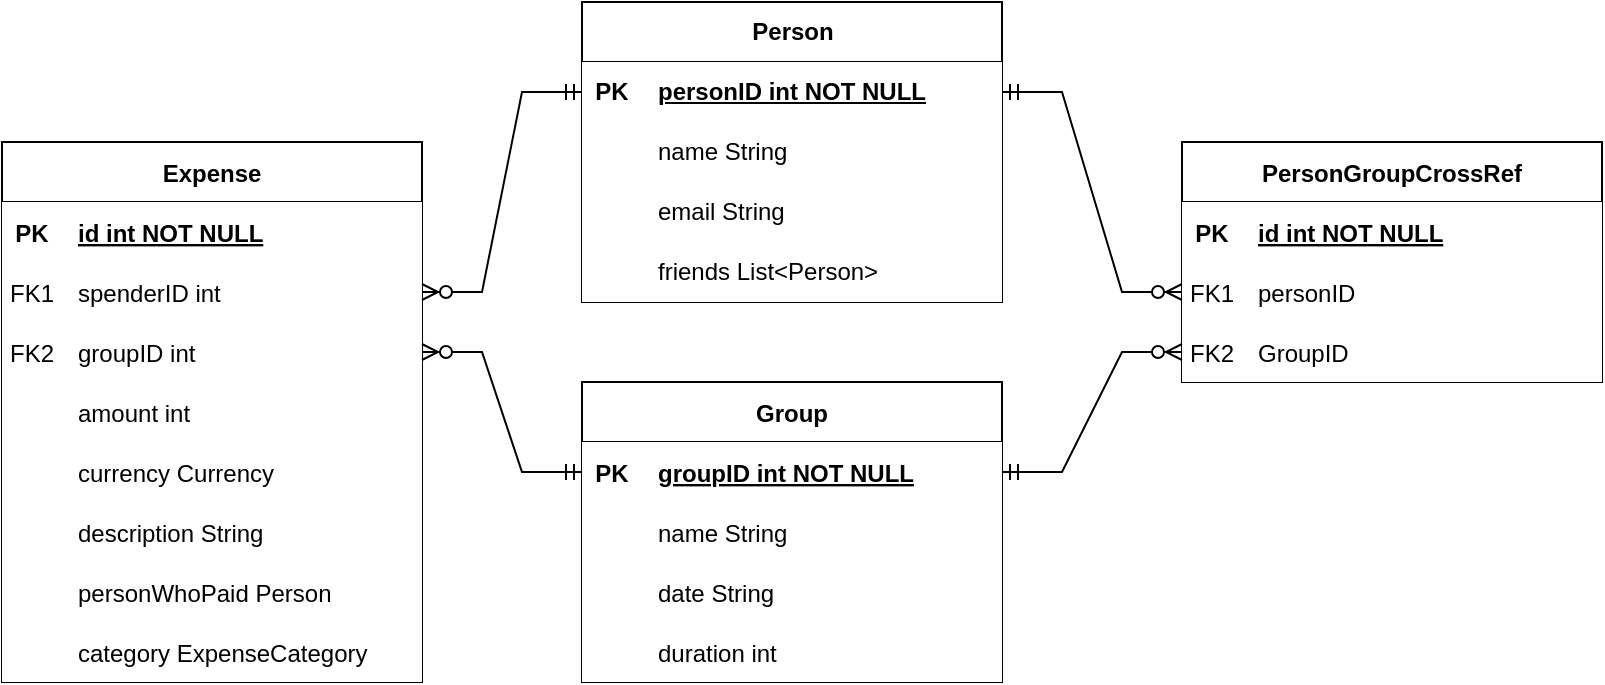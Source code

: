 <mxfile version="24.6.4" type="device">
  <diagram name="Page-1" id="fYxJ8M4pjRkY6S3mhXYG">
    <mxGraphModel dx="1185" dy="680" grid="1" gridSize="10" guides="1" tooltips="1" connect="1" arrows="1" fold="1" page="1" pageScale="1" pageWidth="850" pageHeight="1100" math="0" shadow="0">
      <root>
        <mxCell id="0" />
        <mxCell id="1" parent="0" />
        <mxCell id="d4GTBfAdvGjBFiEPtfwZ-1" value="Group" style="shape=table;startSize=30;container=1;collapsible=1;childLayout=tableLayout;fixedRows=1;rowLines=0;fontStyle=1;align=center;resizeLast=1;fillColor=default;" vertex="1" parent="1">
          <mxGeometry x="320" y="240" width="210" height="150" as="geometry" />
        </mxCell>
        <mxCell id="d4GTBfAdvGjBFiEPtfwZ-2" value="" style="shape=partialRectangle;collapsible=0;dropTarget=0;pointerEvents=0;fillColor=none;points=[[0,0.5],[1,0.5]];portConstraint=eastwest;top=0;left=0;right=0;bottom=1;" vertex="1" parent="d4GTBfAdvGjBFiEPtfwZ-1">
          <mxGeometry y="30" width="210" height="30" as="geometry" />
        </mxCell>
        <mxCell id="d4GTBfAdvGjBFiEPtfwZ-3" value="PK" style="shape=partialRectangle;overflow=hidden;connectable=0;fillColor=default;top=0;left=0;bottom=0;right=0;fontStyle=1;" vertex="1" parent="d4GTBfAdvGjBFiEPtfwZ-2">
          <mxGeometry width="30" height="30" as="geometry">
            <mxRectangle width="30" height="30" as="alternateBounds" />
          </mxGeometry>
        </mxCell>
        <mxCell id="d4GTBfAdvGjBFiEPtfwZ-4" value="groupID int NOT NULL" style="shape=partialRectangle;overflow=hidden;connectable=0;fillColor=default;top=0;left=0;bottom=0;right=0;align=left;spacingLeft=6;fontStyle=5;" vertex="1" parent="d4GTBfAdvGjBFiEPtfwZ-2">
          <mxGeometry x="30" width="180" height="30" as="geometry">
            <mxRectangle width="180" height="30" as="alternateBounds" />
          </mxGeometry>
        </mxCell>
        <mxCell id="d4GTBfAdvGjBFiEPtfwZ-5" value="" style="shape=partialRectangle;collapsible=0;dropTarget=0;pointerEvents=0;fillColor=none;points=[[0,0.5],[1,0.5]];portConstraint=eastwest;top=0;left=0;right=0;bottom=0;" vertex="1" parent="d4GTBfAdvGjBFiEPtfwZ-1">
          <mxGeometry y="60" width="210" height="30" as="geometry" />
        </mxCell>
        <mxCell id="d4GTBfAdvGjBFiEPtfwZ-6" value="" style="shape=partialRectangle;overflow=hidden;connectable=0;fillColor=default;top=0;left=0;bottom=0;right=0;" vertex="1" parent="d4GTBfAdvGjBFiEPtfwZ-5">
          <mxGeometry width="30" height="30" as="geometry">
            <mxRectangle width="30" height="30" as="alternateBounds" />
          </mxGeometry>
        </mxCell>
        <mxCell id="d4GTBfAdvGjBFiEPtfwZ-7" value="name String" style="shape=partialRectangle;overflow=hidden;connectable=0;fillColor=default;top=0;left=0;bottom=0;right=0;align=left;spacingLeft=6;" vertex="1" parent="d4GTBfAdvGjBFiEPtfwZ-5">
          <mxGeometry x="30" width="180" height="30" as="geometry">
            <mxRectangle width="180" height="30" as="alternateBounds" />
          </mxGeometry>
        </mxCell>
        <mxCell id="d4GTBfAdvGjBFiEPtfwZ-8" value="" style="shape=partialRectangle;collapsible=0;dropTarget=0;pointerEvents=0;fillColor=none;points=[[0,0.5],[1,0.5]];portConstraint=eastwest;top=0;left=0;right=0;bottom=0;" vertex="1" parent="d4GTBfAdvGjBFiEPtfwZ-1">
          <mxGeometry y="90" width="210" height="30" as="geometry" />
        </mxCell>
        <mxCell id="d4GTBfAdvGjBFiEPtfwZ-9" value="" style="shape=partialRectangle;overflow=hidden;connectable=0;fillColor=default;top=0;left=0;bottom=0;right=0;" vertex="1" parent="d4GTBfAdvGjBFiEPtfwZ-8">
          <mxGeometry width="30" height="30" as="geometry">
            <mxRectangle width="30" height="30" as="alternateBounds" />
          </mxGeometry>
        </mxCell>
        <mxCell id="d4GTBfAdvGjBFiEPtfwZ-10" value="date String" style="shape=partialRectangle;overflow=hidden;connectable=0;fillColor=default;top=0;left=0;bottom=0;right=0;align=left;spacingLeft=6;" vertex="1" parent="d4GTBfAdvGjBFiEPtfwZ-8">
          <mxGeometry x="30" width="180" height="30" as="geometry">
            <mxRectangle width="180" height="30" as="alternateBounds" />
          </mxGeometry>
        </mxCell>
        <mxCell id="d4GTBfAdvGjBFiEPtfwZ-11" value="" style="shape=partialRectangle;collapsible=0;dropTarget=0;pointerEvents=0;fillColor=none;points=[[0,0.5],[1,0.5]];portConstraint=eastwest;top=0;left=0;right=0;bottom=0;" vertex="1" parent="d4GTBfAdvGjBFiEPtfwZ-1">
          <mxGeometry y="120" width="210" height="30" as="geometry" />
        </mxCell>
        <mxCell id="d4GTBfAdvGjBFiEPtfwZ-12" value="" style="shape=partialRectangle;overflow=hidden;connectable=0;fillColor=default;top=0;left=0;bottom=0;right=0;" vertex="1" parent="d4GTBfAdvGjBFiEPtfwZ-11">
          <mxGeometry width="30" height="30" as="geometry">
            <mxRectangle width="30" height="30" as="alternateBounds" />
          </mxGeometry>
        </mxCell>
        <mxCell id="d4GTBfAdvGjBFiEPtfwZ-13" value="duration int" style="shape=partialRectangle;overflow=hidden;connectable=0;fillColor=default;top=0;left=0;bottom=0;right=0;align=left;spacingLeft=6;" vertex="1" parent="d4GTBfAdvGjBFiEPtfwZ-11">
          <mxGeometry x="30" width="180" height="30" as="geometry">
            <mxRectangle width="180" height="30" as="alternateBounds" />
          </mxGeometry>
        </mxCell>
        <mxCell id="d4GTBfAdvGjBFiEPtfwZ-14" value="PersonGroupCrossRef" style="shape=table;startSize=30;container=1;collapsible=1;childLayout=tableLayout;fixedRows=1;rowLines=0;fontStyle=1;align=center;resizeLast=1;fillStyle=auto;" vertex="1" parent="1">
          <mxGeometry x="620" y="120" width="210" height="120" as="geometry" />
        </mxCell>
        <mxCell id="d4GTBfAdvGjBFiEPtfwZ-15" value="" style="shape=partialRectangle;collapsible=0;dropTarget=0;pointerEvents=0;fillColor=none;points=[[0,0.5],[1,0.5]];portConstraint=eastwest;top=0;left=0;right=0;bottom=1;" vertex="1" parent="d4GTBfAdvGjBFiEPtfwZ-14">
          <mxGeometry y="30" width="210" height="30" as="geometry" />
        </mxCell>
        <mxCell id="d4GTBfAdvGjBFiEPtfwZ-16" value="PK" style="shape=partialRectangle;overflow=hidden;connectable=0;fillColor=default;top=0;left=0;bottom=0;right=0;fontStyle=1;" vertex="1" parent="d4GTBfAdvGjBFiEPtfwZ-15">
          <mxGeometry width="30" height="30" as="geometry">
            <mxRectangle width="30" height="30" as="alternateBounds" />
          </mxGeometry>
        </mxCell>
        <mxCell id="d4GTBfAdvGjBFiEPtfwZ-17" value="id int NOT NULL " style="shape=partialRectangle;overflow=hidden;connectable=0;fillColor=default;top=0;left=0;bottom=0;right=0;align=left;spacingLeft=6;fontStyle=5;" vertex="1" parent="d4GTBfAdvGjBFiEPtfwZ-15">
          <mxGeometry x="30" width="180" height="30" as="geometry">
            <mxRectangle width="180" height="30" as="alternateBounds" />
          </mxGeometry>
        </mxCell>
        <mxCell id="d4GTBfAdvGjBFiEPtfwZ-18" value="" style="shape=partialRectangle;collapsible=0;dropTarget=0;pointerEvents=0;fillColor=none;points=[[0,0.5],[1,0.5]];portConstraint=eastwest;top=0;left=0;right=0;bottom=0;" vertex="1" parent="d4GTBfAdvGjBFiEPtfwZ-14">
          <mxGeometry y="60" width="210" height="30" as="geometry" />
        </mxCell>
        <mxCell id="d4GTBfAdvGjBFiEPtfwZ-19" value="FK1" style="shape=partialRectangle;overflow=hidden;connectable=0;fillColor=default;top=0;left=0;bottom=0;right=0;" vertex="1" parent="d4GTBfAdvGjBFiEPtfwZ-18">
          <mxGeometry width="30" height="30" as="geometry">
            <mxRectangle width="30" height="30" as="alternateBounds" />
          </mxGeometry>
        </mxCell>
        <mxCell id="d4GTBfAdvGjBFiEPtfwZ-20" value="personID" style="shape=partialRectangle;overflow=hidden;connectable=0;fillColor=default;top=0;left=0;bottom=0;right=0;align=left;spacingLeft=6;" vertex="1" parent="d4GTBfAdvGjBFiEPtfwZ-18">
          <mxGeometry x="30" width="180" height="30" as="geometry">
            <mxRectangle width="180" height="30" as="alternateBounds" />
          </mxGeometry>
        </mxCell>
        <mxCell id="d4GTBfAdvGjBFiEPtfwZ-21" value="" style="shape=partialRectangle;collapsible=0;dropTarget=0;pointerEvents=0;fillColor=none;points=[[0,0.5],[1,0.5]];portConstraint=eastwest;top=0;left=0;right=0;bottom=0;" vertex="1" parent="d4GTBfAdvGjBFiEPtfwZ-14">
          <mxGeometry y="90" width="210" height="30" as="geometry" />
        </mxCell>
        <mxCell id="d4GTBfAdvGjBFiEPtfwZ-22" value="FK2" style="shape=partialRectangle;overflow=hidden;connectable=0;fillColor=default;top=0;left=0;bottom=0;right=0;" vertex="1" parent="d4GTBfAdvGjBFiEPtfwZ-21">
          <mxGeometry width="30" height="30" as="geometry">
            <mxRectangle width="30" height="30" as="alternateBounds" />
          </mxGeometry>
        </mxCell>
        <mxCell id="d4GTBfAdvGjBFiEPtfwZ-23" value="GroupID" style="shape=partialRectangle;overflow=hidden;connectable=0;fillColor=default;top=0;left=0;bottom=0;right=0;align=left;spacingLeft=6;" vertex="1" parent="d4GTBfAdvGjBFiEPtfwZ-21">
          <mxGeometry x="30" width="180" height="30" as="geometry">
            <mxRectangle width="180" height="30" as="alternateBounds" />
          </mxGeometry>
        </mxCell>
        <mxCell id="d4GTBfAdvGjBFiEPtfwZ-24" value="Expense" style="shape=table;startSize=30;container=1;collapsible=1;childLayout=tableLayout;fixedRows=1;rowLines=0;fontStyle=1;align=center;resizeLast=1;" vertex="1" parent="1">
          <mxGeometry x="30" y="120" width="210" height="270" as="geometry">
            <mxRectangle x="120" y="120" width="90" height="30" as="alternateBounds" />
          </mxGeometry>
        </mxCell>
        <mxCell id="d4GTBfAdvGjBFiEPtfwZ-25" value="" style="shape=partialRectangle;collapsible=0;dropTarget=0;pointerEvents=0;fillColor=none;points=[[0,0.5],[1,0.5]];portConstraint=eastwest;top=0;left=0;right=0;bottom=1;" vertex="1" parent="d4GTBfAdvGjBFiEPtfwZ-24">
          <mxGeometry y="30" width="210" height="30" as="geometry" />
        </mxCell>
        <mxCell id="d4GTBfAdvGjBFiEPtfwZ-26" value="PK" style="shape=partialRectangle;overflow=hidden;connectable=0;fillColor=default;top=0;left=0;bottom=0;right=0;fontStyle=1;" vertex="1" parent="d4GTBfAdvGjBFiEPtfwZ-25">
          <mxGeometry width="30" height="30" as="geometry">
            <mxRectangle width="30" height="30" as="alternateBounds" />
          </mxGeometry>
        </mxCell>
        <mxCell id="d4GTBfAdvGjBFiEPtfwZ-27" value="id int NOT NULL " style="shape=partialRectangle;overflow=hidden;connectable=0;fillColor=default;top=0;left=0;bottom=0;right=0;align=left;spacingLeft=6;fontStyle=5;" vertex="1" parent="d4GTBfAdvGjBFiEPtfwZ-25">
          <mxGeometry x="30" width="180" height="30" as="geometry">
            <mxRectangle width="180" height="30" as="alternateBounds" />
          </mxGeometry>
        </mxCell>
        <mxCell id="d4GTBfAdvGjBFiEPtfwZ-28" value="" style="shape=partialRectangle;collapsible=0;dropTarget=0;pointerEvents=0;fillColor=none;points=[[0,0.5],[1,0.5]];portConstraint=eastwest;top=0;left=0;right=0;bottom=0;" vertex="1" parent="d4GTBfAdvGjBFiEPtfwZ-24">
          <mxGeometry y="60" width="210" height="30" as="geometry" />
        </mxCell>
        <mxCell id="d4GTBfAdvGjBFiEPtfwZ-29" value="FK1" style="shape=partialRectangle;overflow=hidden;connectable=0;fillColor=default;top=0;left=0;bottom=0;right=0;" vertex="1" parent="d4GTBfAdvGjBFiEPtfwZ-28">
          <mxGeometry width="30" height="30" as="geometry">
            <mxRectangle width="30" height="30" as="alternateBounds" />
          </mxGeometry>
        </mxCell>
        <mxCell id="d4GTBfAdvGjBFiEPtfwZ-30" value="spenderID int" style="shape=partialRectangle;overflow=hidden;connectable=0;fillColor=default;top=0;left=0;bottom=0;right=0;align=left;spacingLeft=6;" vertex="1" parent="d4GTBfAdvGjBFiEPtfwZ-28">
          <mxGeometry x="30" width="180" height="30" as="geometry">
            <mxRectangle width="180" height="30" as="alternateBounds" />
          </mxGeometry>
        </mxCell>
        <mxCell id="d4GTBfAdvGjBFiEPtfwZ-31" value="" style="shape=partialRectangle;collapsible=0;dropTarget=0;pointerEvents=0;fillColor=none;points=[[0,0.5],[1,0.5]];portConstraint=eastwest;top=0;left=0;right=0;bottom=0;" vertex="1" parent="d4GTBfAdvGjBFiEPtfwZ-24">
          <mxGeometry y="90" width="210" height="30" as="geometry" />
        </mxCell>
        <mxCell id="d4GTBfAdvGjBFiEPtfwZ-32" value="FK2" style="shape=partialRectangle;overflow=hidden;connectable=0;fillColor=default;top=0;left=0;bottom=0;right=0;" vertex="1" parent="d4GTBfAdvGjBFiEPtfwZ-31">
          <mxGeometry width="30" height="30" as="geometry">
            <mxRectangle width="30" height="30" as="alternateBounds" />
          </mxGeometry>
        </mxCell>
        <mxCell id="d4GTBfAdvGjBFiEPtfwZ-33" value="groupID int" style="shape=partialRectangle;overflow=hidden;connectable=0;fillColor=default;top=0;left=0;bottom=0;right=0;align=left;spacingLeft=6;" vertex="1" parent="d4GTBfAdvGjBFiEPtfwZ-31">
          <mxGeometry x="30" width="180" height="30" as="geometry">
            <mxRectangle width="180" height="30" as="alternateBounds" />
          </mxGeometry>
        </mxCell>
        <mxCell id="d4GTBfAdvGjBFiEPtfwZ-34" value="" style="shape=partialRectangle;collapsible=0;dropTarget=0;pointerEvents=0;fillColor=none;points=[[0,0.5],[1,0.5]];portConstraint=eastwest;top=0;left=0;right=0;bottom=0;" vertex="1" parent="d4GTBfAdvGjBFiEPtfwZ-24">
          <mxGeometry y="120" width="210" height="30" as="geometry" />
        </mxCell>
        <mxCell id="d4GTBfAdvGjBFiEPtfwZ-35" value="" style="shape=partialRectangle;overflow=hidden;connectable=0;fillColor=default;top=0;left=0;bottom=0;right=0;" vertex="1" parent="d4GTBfAdvGjBFiEPtfwZ-34">
          <mxGeometry width="30" height="30" as="geometry">
            <mxRectangle width="30" height="30" as="alternateBounds" />
          </mxGeometry>
        </mxCell>
        <mxCell id="d4GTBfAdvGjBFiEPtfwZ-36" value="amount int" style="shape=partialRectangle;overflow=hidden;connectable=0;fillColor=default;top=0;left=0;bottom=0;right=0;align=left;spacingLeft=6;" vertex="1" parent="d4GTBfAdvGjBFiEPtfwZ-34">
          <mxGeometry x="30" width="180" height="30" as="geometry">
            <mxRectangle width="180" height="30" as="alternateBounds" />
          </mxGeometry>
        </mxCell>
        <mxCell id="d4GTBfAdvGjBFiEPtfwZ-37" value="" style="shape=partialRectangle;collapsible=0;dropTarget=0;pointerEvents=0;fillColor=none;points=[[0,0.5],[1,0.5]];portConstraint=eastwest;top=0;left=0;right=0;bottom=0;" vertex="1" parent="d4GTBfAdvGjBFiEPtfwZ-24">
          <mxGeometry y="150" width="210" height="30" as="geometry" />
        </mxCell>
        <mxCell id="d4GTBfAdvGjBFiEPtfwZ-38" value="" style="shape=partialRectangle;overflow=hidden;connectable=0;fillColor=default;top=0;left=0;bottom=0;right=0;" vertex="1" parent="d4GTBfAdvGjBFiEPtfwZ-37">
          <mxGeometry width="30" height="30" as="geometry">
            <mxRectangle width="30" height="30" as="alternateBounds" />
          </mxGeometry>
        </mxCell>
        <mxCell id="d4GTBfAdvGjBFiEPtfwZ-39" value="currency Currency" style="shape=partialRectangle;overflow=hidden;connectable=0;fillColor=default;top=0;left=0;bottom=0;right=0;align=left;spacingLeft=6;" vertex="1" parent="d4GTBfAdvGjBFiEPtfwZ-37">
          <mxGeometry x="30" width="180" height="30" as="geometry">
            <mxRectangle width="180" height="30" as="alternateBounds" />
          </mxGeometry>
        </mxCell>
        <mxCell id="d4GTBfAdvGjBFiEPtfwZ-59" style="shape=partialRectangle;collapsible=0;dropTarget=0;pointerEvents=0;fillColor=none;points=[[0,0.5],[1,0.5]];portConstraint=eastwest;top=0;left=0;right=0;bottom=0;" vertex="1" parent="d4GTBfAdvGjBFiEPtfwZ-24">
          <mxGeometry y="180" width="210" height="30" as="geometry" />
        </mxCell>
        <mxCell id="d4GTBfAdvGjBFiEPtfwZ-60" style="shape=partialRectangle;overflow=hidden;connectable=0;fillColor=default;top=0;left=0;bottom=0;right=0;" vertex="1" parent="d4GTBfAdvGjBFiEPtfwZ-59">
          <mxGeometry width="30" height="30" as="geometry">
            <mxRectangle width="30" height="30" as="alternateBounds" />
          </mxGeometry>
        </mxCell>
        <mxCell id="d4GTBfAdvGjBFiEPtfwZ-61" value="description String" style="shape=partialRectangle;overflow=hidden;connectable=0;fillColor=default;top=0;left=0;bottom=0;right=0;align=left;spacingLeft=6;" vertex="1" parent="d4GTBfAdvGjBFiEPtfwZ-59">
          <mxGeometry x="30" width="180" height="30" as="geometry">
            <mxRectangle width="180" height="30" as="alternateBounds" />
          </mxGeometry>
        </mxCell>
        <mxCell id="d4GTBfAdvGjBFiEPtfwZ-62" style="shape=partialRectangle;collapsible=0;dropTarget=0;pointerEvents=0;fillColor=none;points=[[0,0.5],[1,0.5]];portConstraint=eastwest;top=0;left=0;right=0;bottom=0;" vertex="1" parent="d4GTBfAdvGjBFiEPtfwZ-24">
          <mxGeometry y="210" width="210" height="30" as="geometry" />
        </mxCell>
        <mxCell id="d4GTBfAdvGjBFiEPtfwZ-63" style="shape=partialRectangle;overflow=hidden;connectable=0;fillColor=default;top=0;left=0;bottom=0;right=0;" vertex="1" parent="d4GTBfAdvGjBFiEPtfwZ-62">
          <mxGeometry width="30" height="30" as="geometry">
            <mxRectangle width="30" height="30" as="alternateBounds" />
          </mxGeometry>
        </mxCell>
        <mxCell id="d4GTBfAdvGjBFiEPtfwZ-64" value="personWhoPaid Person" style="shape=partialRectangle;overflow=hidden;connectable=0;fillColor=default;top=0;left=0;bottom=0;right=0;align=left;spacingLeft=6;" vertex="1" parent="d4GTBfAdvGjBFiEPtfwZ-62">
          <mxGeometry x="30" width="180" height="30" as="geometry">
            <mxRectangle width="180" height="30" as="alternateBounds" />
          </mxGeometry>
        </mxCell>
        <mxCell id="d4GTBfAdvGjBFiEPtfwZ-65" style="shape=partialRectangle;collapsible=0;dropTarget=0;pointerEvents=0;fillColor=none;points=[[0,0.5],[1,0.5]];portConstraint=eastwest;top=0;left=0;right=0;bottom=0;" vertex="1" parent="d4GTBfAdvGjBFiEPtfwZ-24">
          <mxGeometry y="240" width="210" height="30" as="geometry" />
        </mxCell>
        <mxCell id="d4GTBfAdvGjBFiEPtfwZ-66" style="shape=partialRectangle;overflow=hidden;connectable=0;fillColor=default;top=0;left=0;bottom=0;right=0;" vertex="1" parent="d4GTBfAdvGjBFiEPtfwZ-65">
          <mxGeometry width="30" height="30" as="geometry">
            <mxRectangle width="30" height="30" as="alternateBounds" />
          </mxGeometry>
        </mxCell>
        <mxCell id="d4GTBfAdvGjBFiEPtfwZ-67" value="category ExpenseCategory" style="shape=partialRectangle;overflow=hidden;connectable=0;fillColor=default;top=0;left=0;bottom=0;right=0;align=left;spacingLeft=6;" vertex="1" parent="d4GTBfAdvGjBFiEPtfwZ-65">
          <mxGeometry x="30" width="180" height="30" as="geometry">
            <mxRectangle width="180" height="30" as="alternateBounds" />
          </mxGeometry>
        </mxCell>
        <mxCell id="d4GTBfAdvGjBFiEPtfwZ-40" value="Person" style="shape=table;startSize=30;container=1;collapsible=1;childLayout=tableLayout;fixedRows=1;rowLines=0;fontStyle=1;align=center;resizeLast=1;html=1;" vertex="1" parent="1">
          <mxGeometry x="320" y="50" width="210" height="150" as="geometry" />
        </mxCell>
        <mxCell id="d4GTBfAdvGjBFiEPtfwZ-41" value="" style="shape=tableRow;horizontal=0;startSize=0;swimlaneHead=0;swimlaneBody=0;fillColor=none;collapsible=0;dropTarget=0;points=[[0,0.5],[1,0.5]];portConstraint=eastwest;top=0;left=0;right=0;bottom=1;" vertex="1" parent="d4GTBfAdvGjBFiEPtfwZ-40">
          <mxGeometry y="30" width="210" height="30" as="geometry" />
        </mxCell>
        <mxCell id="d4GTBfAdvGjBFiEPtfwZ-42" value="PK" style="shape=partialRectangle;connectable=0;fillColor=default;top=0;left=0;bottom=0;right=0;fontStyle=1;overflow=hidden;whiteSpace=wrap;html=1;" vertex="1" parent="d4GTBfAdvGjBFiEPtfwZ-41">
          <mxGeometry width="30" height="30" as="geometry">
            <mxRectangle width="30" height="30" as="alternateBounds" />
          </mxGeometry>
        </mxCell>
        <mxCell id="d4GTBfAdvGjBFiEPtfwZ-43" value="personID int NOT NULL" style="shape=partialRectangle;connectable=0;fillColor=default;top=0;left=0;bottom=0;right=0;align=left;spacingLeft=6;fontStyle=5;overflow=hidden;whiteSpace=wrap;html=1;" vertex="1" parent="d4GTBfAdvGjBFiEPtfwZ-41">
          <mxGeometry x="30" width="180" height="30" as="geometry">
            <mxRectangle width="180" height="30" as="alternateBounds" />
          </mxGeometry>
        </mxCell>
        <mxCell id="d4GTBfAdvGjBFiEPtfwZ-44" value="" style="shape=tableRow;horizontal=0;startSize=0;swimlaneHead=0;swimlaneBody=0;fillColor=none;collapsible=0;dropTarget=0;points=[[0,0.5],[1,0.5]];portConstraint=eastwest;top=0;left=0;right=0;bottom=0;" vertex="1" parent="d4GTBfAdvGjBFiEPtfwZ-40">
          <mxGeometry y="60" width="210" height="30" as="geometry" />
        </mxCell>
        <mxCell id="d4GTBfAdvGjBFiEPtfwZ-45" value="" style="shape=partialRectangle;connectable=0;fillColor=default;top=0;left=0;bottom=0;right=0;editable=1;overflow=hidden;whiteSpace=wrap;html=1;" vertex="1" parent="d4GTBfAdvGjBFiEPtfwZ-44">
          <mxGeometry width="30" height="30" as="geometry">
            <mxRectangle width="30" height="30" as="alternateBounds" />
          </mxGeometry>
        </mxCell>
        <mxCell id="d4GTBfAdvGjBFiEPtfwZ-46" value="name String" style="shape=partialRectangle;connectable=0;fillColor=default;top=0;left=0;bottom=0;right=0;align=left;spacingLeft=6;overflow=hidden;whiteSpace=wrap;html=1;" vertex="1" parent="d4GTBfAdvGjBFiEPtfwZ-44">
          <mxGeometry x="30" width="180" height="30" as="geometry">
            <mxRectangle width="180" height="30" as="alternateBounds" />
          </mxGeometry>
        </mxCell>
        <mxCell id="d4GTBfAdvGjBFiEPtfwZ-85" style="shape=tableRow;horizontal=0;startSize=0;swimlaneHead=0;swimlaneBody=0;fillColor=none;collapsible=0;dropTarget=0;points=[[0,0.5],[1,0.5]];portConstraint=eastwest;top=0;left=0;right=0;bottom=0;" vertex="1" parent="d4GTBfAdvGjBFiEPtfwZ-40">
          <mxGeometry y="90" width="210" height="30" as="geometry" />
        </mxCell>
        <mxCell id="d4GTBfAdvGjBFiEPtfwZ-86" style="shape=partialRectangle;connectable=0;fillColor=default;top=0;left=0;bottom=0;right=0;editable=1;overflow=hidden;whiteSpace=wrap;html=1;" vertex="1" parent="d4GTBfAdvGjBFiEPtfwZ-85">
          <mxGeometry width="30" height="30" as="geometry">
            <mxRectangle width="30" height="30" as="alternateBounds" />
          </mxGeometry>
        </mxCell>
        <mxCell id="d4GTBfAdvGjBFiEPtfwZ-87" value="email String" style="shape=partialRectangle;connectable=0;fillColor=default;top=0;left=0;bottom=0;right=0;align=left;spacingLeft=6;overflow=hidden;whiteSpace=wrap;html=1;" vertex="1" parent="d4GTBfAdvGjBFiEPtfwZ-85">
          <mxGeometry x="30" width="180" height="30" as="geometry">
            <mxRectangle width="180" height="30" as="alternateBounds" />
          </mxGeometry>
        </mxCell>
        <mxCell id="d4GTBfAdvGjBFiEPtfwZ-88" style="shape=tableRow;horizontal=0;startSize=0;swimlaneHead=0;swimlaneBody=0;fillColor=none;collapsible=0;dropTarget=0;points=[[0,0.5],[1,0.5]];portConstraint=eastwest;top=0;left=0;right=0;bottom=0;" vertex="1" parent="d4GTBfAdvGjBFiEPtfwZ-40">
          <mxGeometry y="120" width="210" height="30" as="geometry" />
        </mxCell>
        <mxCell id="d4GTBfAdvGjBFiEPtfwZ-89" style="shape=partialRectangle;connectable=0;fillColor=default;top=0;left=0;bottom=0;right=0;editable=1;overflow=hidden;whiteSpace=wrap;html=1;" vertex="1" parent="d4GTBfAdvGjBFiEPtfwZ-88">
          <mxGeometry width="30" height="30" as="geometry">
            <mxRectangle width="30" height="30" as="alternateBounds" />
          </mxGeometry>
        </mxCell>
        <mxCell id="d4GTBfAdvGjBFiEPtfwZ-90" value="friends List&amp;lt;Person&amp;gt;" style="shape=partialRectangle;connectable=0;fillColor=default;top=0;left=0;bottom=0;right=0;align=left;spacingLeft=6;overflow=hidden;whiteSpace=wrap;html=1;" vertex="1" parent="d4GTBfAdvGjBFiEPtfwZ-88">
          <mxGeometry x="30" width="180" height="30" as="geometry">
            <mxRectangle width="180" height="30" as="alternateBounds" />
          </mxGeometry>
        </mxCell>
        <mxCell id="d4GTBfAdvGjBFiEPtfwZ-47" value="" style="edgeStyle=entityRelationEdgeStyle;fontSize=12;html=1;endArrow=ERzeroToMany;startArrow=ERmandOne;rounded=0;exitX=0;exitY=0.5;exitDx=0;exitDy=0;strokeColor=#000000;" edge="1" parent="1" source="d4GTBfAdvGjBFiEPtfwZ-2" target="d4GTBfAdvGjBFiEPtfwZ-31">
          <mxGeometry width="100" height="100" relative="1" as="geometry">
            <mxPoint x="350" y="350" as="sourcePoint" />
            <mxPoint x="450" y="250" as="targetPoint" />
          </mxGeometry>
        </mxCell>
        <mxCell id="d4GTBfAdvGjBFiEPtfwZ-48" value="" style="edgeStyle=entityRelationEdgeStyle;fontSize=12;html=1;endArrow=ERzeroToMany;startArrow=ERmandOne;rounded=0;exitX=0;exitY=0.5;exitDx=0;exitDy=0;entryX=1;entryY=0.5;entryDx=0;entryDy=0;strokeColor=#000000;" edge="1" parent="1" source="d4GTBfAdvGjBFiEPtfwZ-41" target="d4GTBfAdvGjBFiEPtfwZ-28">
          <mxGeometry width="100" height="100" relative="1" as="geometry">
            <mxPoint x="98.13" y="389.71" as="sourcePoint" />
            <mxPoint x="100" y="220.01" as="targetPoint" />
            <Array as="points">
              <mxPoint x="69.75" y="350" />
              <mxPoint x="410" y="340" />
              <mxPoint x="130" y="310" />
            </Array>
          </mxGeometry>
        </mxCell>
        <mxCell id="d4GTBfAdvGjBFiEPtfwZ-49" value="" style="edgeStyle=entityRelationEdgeStyle;fontSize=12;html=1;endArrow=ERzeroToMany;startArrow=ERmandOne;rounded=0;exitX=1;exitY=0.5;exitDx=0;exitDy=0;entryX=0;entryY=0.5;entryDx=0;entryDy=0;strokeColor=#000000;" edge="1" parent="1" source="d4GTBfAdvGjBFiEPtfwZ-2" target="d4GTBfAdvGjBFiEPtfwZ-21">
          <mxGeometry width="100" height="100" relative="1" as="geometry">
            <mxPoint x="780" y="400" as="sourcePoint" />
            <mxPoint x="670" y="350" as="targetPoint" />
          </mxGeometry>
        </mxCell>
        <mxCell id="d4GTBfAdvGjBFiEPtfwZ-50" value="" style="edgeStyle=entityRelationEdgeStyle;fontSize=12;html=1;endArrow=ERzeroToMany;startArrow=ERmandOne;rounded=0;exitX=1;exitY=0.5;exitDx=0;exitDy=0;entryX=0;entryY=0.5;entryDx=0;entryDy=0;strokeColor=#000000;" edge="1" parent="1" source="d4GTBfAdvGjBFiEPtfwZ-41" target="d4GTBfAdvGjBFiEPtfwZ-18">
          <mxGeometry width="100" height="100" relative="1" as="geometry">
            <mxPoint x="350" y="315" as="sourcePoint" />
            <mxPoint x="240" y="265" as="targetPoint" />
          </mxGeometry>
        </mxCell>
      </root>
    </mxGraphModel>
  </diagram>
</mxfile>

